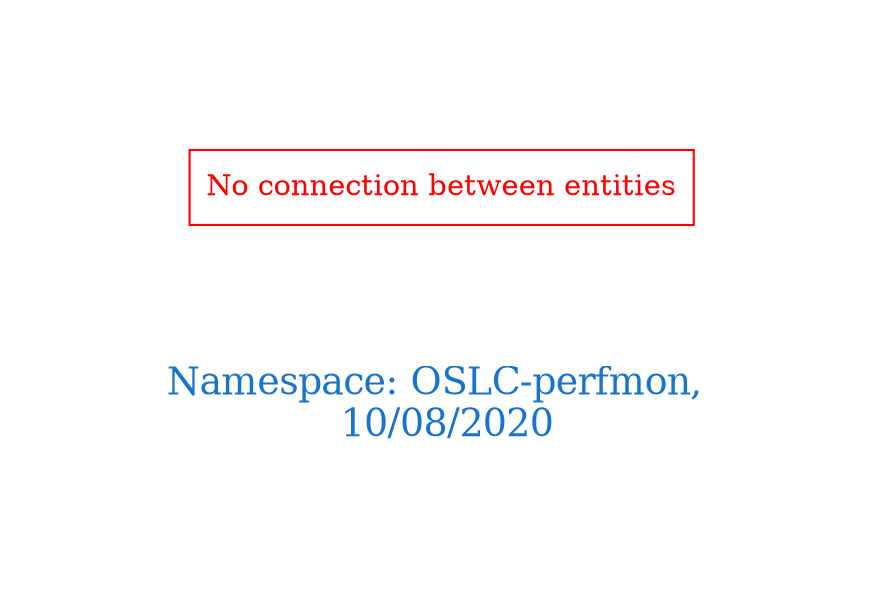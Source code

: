 digraph OGIT_ontology {
 graph [ rankdir= LR,pad=1 
fontsize = 18,
fontcolor= dodgerblue3,label = "\n\n\nNamespace: OSLC-perfmon, \n 10/08/2020"];
node[shape=polygon];
edge [  color="gray81"];

"No connection between entities" [fontcolor = "red",color="red", shape="polygon"]
}
